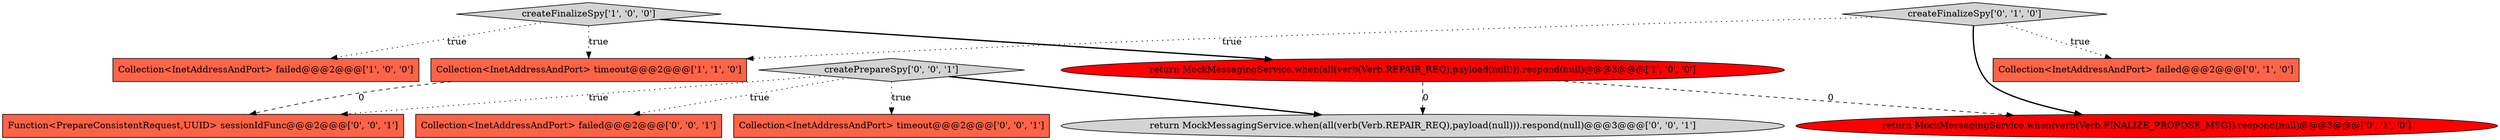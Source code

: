 digraph {
9 [style = filled, label = "return MockMessagingService.when(all(verb(Verb.REPAIR_REQ),payload(null))).respond(null)@@@3@@@['0', '0', '1']", fillcolor = lightgray, shape = ellipse image = "AAA0AAABBB3BBB"];
11 [style = filled, label = "Function<PrepareConsistentRequest,UUID> sessionIdFunc@@@2@@@['0', '0', '1']", fillcolor = tomato, shape = box image = "AAA0AAABBB3BBB"];
7 [style = filled, label = "createPrepareSpy['0', '0', '1']", fillcolor = lightgray, shape = diamond image = "AAA0AAABBB3BBB"];
2 [style = filled, label = "Collection<InetAddressAndPort> timeout@@@2@@@['1', '1', '0']", fillcolor = tomato, shape = box image = "AAA0AAABBB1BBB"];
6 [style = filled, label = "return MockMessagingService.when(verb(Verb.FINALIZE_PROPOSE_MSG)).respond(null)@@@3@@@['0', '1', '0']", fillcolor = red, shape = ellipse image = "AAA1AAABBB2BBB"];
8 [style = filled, label = "Collection<InetAddressAndPort> failed@@@2@@@['0', '0', '1']", fillcolor = tomato, shape = box image = "AAA0AAABBB3BBB"];
10 [style = filled, label = "Collection<InetAddressAndPort> timeout@@@2@@@['0', '0', '1']", fillcolor = tomato, shape = box image = "AAA0AAABBB3BBB"];
0 [style = filled, label = "Collection<InetAddressAndPort> failed@@@2@@@['1', '0', '0']", fillcolor = tomato, shape = box image = "AAA0AAABBB1BBB"];
3 [style = filled, label = "return MockMessagingService.when(all(verb(Verb.REPAIR_REQ),payload(null))).respond(null)@@@3@@@['1', '0', '0']", fillcolor = red, shape = ellipse image = "AAA1AAABBB1BBB"];
1 [style = filled, label = "createFinalizeSpy['1', '0', '0']", fillcolor = lightgray, shape = diamond image = "AAA0AAABBB1BBB"];
5 [style = filled, label = "Collection<InetAddressAndPort> failed@@@2@@@['0', '1', '0']", fillcolor = tomato, shape = box image = "AAA0AAABBB2BBB"];
4 [style = filled, label = "createFinalizeSpy['0', '1', '0']", fillcolor = lightgray, shape = diamond image = "AAA0AAABBB2BBB"];
1->3 [style = bold, label=""];
7->9 [style = bold, label=""];
4->5 [style = dotted, label="true"];
2->11 [style = dashed, label="0"];
3->6 [style = dashed, label="0"];
1->0 [style = dotted, label="true"];
7->10 [style = dotted, label="true"];
7->11 [style = dotted, label="true"];
1->2 [style = dotted, label="true"];
7->8 [style = dotted, label="true"];
3->9 [style = dashed, label="0"];
4->6 [style = bold, label=""];
4->2 [style = dotted, label="true"];
}
